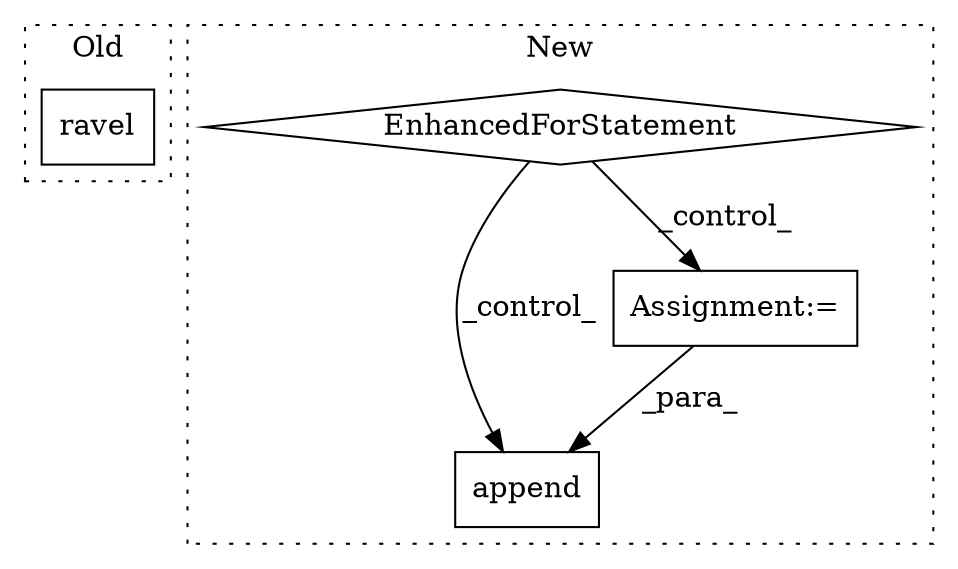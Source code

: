 digraph G {
subgraph cluster0 {
1 [label="ravel" a="32" s="2229" l="7" shape="box"];
label = "Old";
style="dotted";
}
subgraph cluster1 {
2 [label="append" a="32" s="4208,4218" l="7,1" shape="box"];
3 [label="Assignment:=" a="7" s="4162" l="29" shape="box"];
4 [label="EnhancedForStatement" a="70" s="3944,4014" l="57,2" shape="diamond"];
label = "New";
style="dotted";
}
3 -> 2 [label="_para_"];
4 -> 3 [label="_control_"];
4 -> 2 [label="_control_"];
}